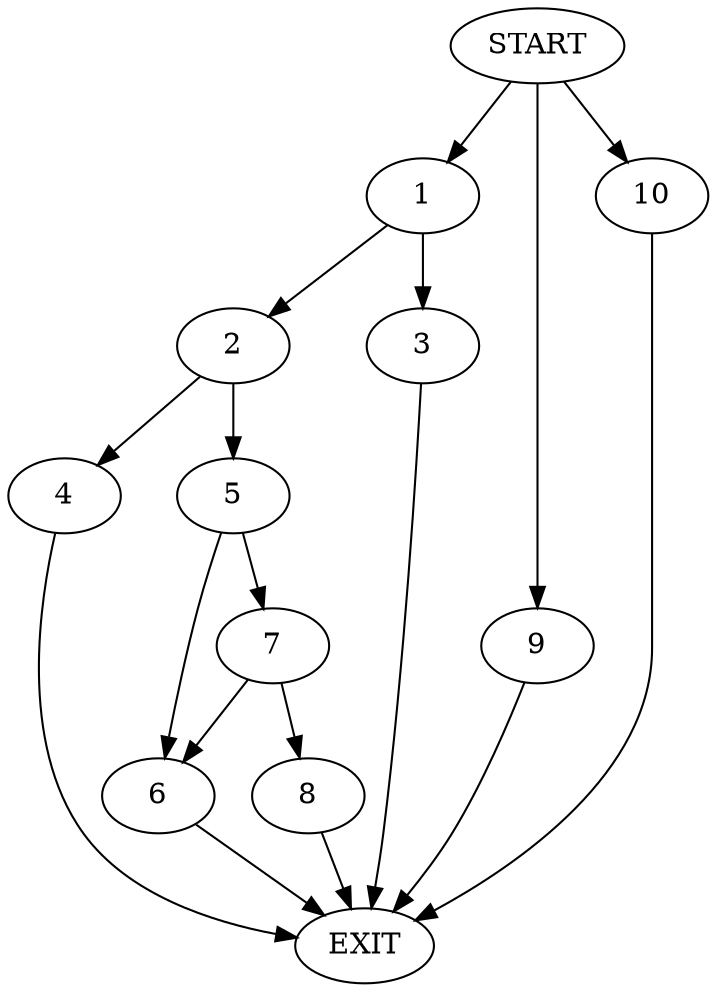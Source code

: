 digraph {
0 [label="START"]
11 [label="EXIT"]
0 -> 1
1 -> 2
1 -> 3
2 -> 4
2 -> 5
3 -> 11
5 -> 6
5 -> 7
4 -> 11
6 -> 11
7 -> 6
7 -> 8
0 -> 9
9 -> 11
8 -> 11
0 -> 10
10 -> 11
}
